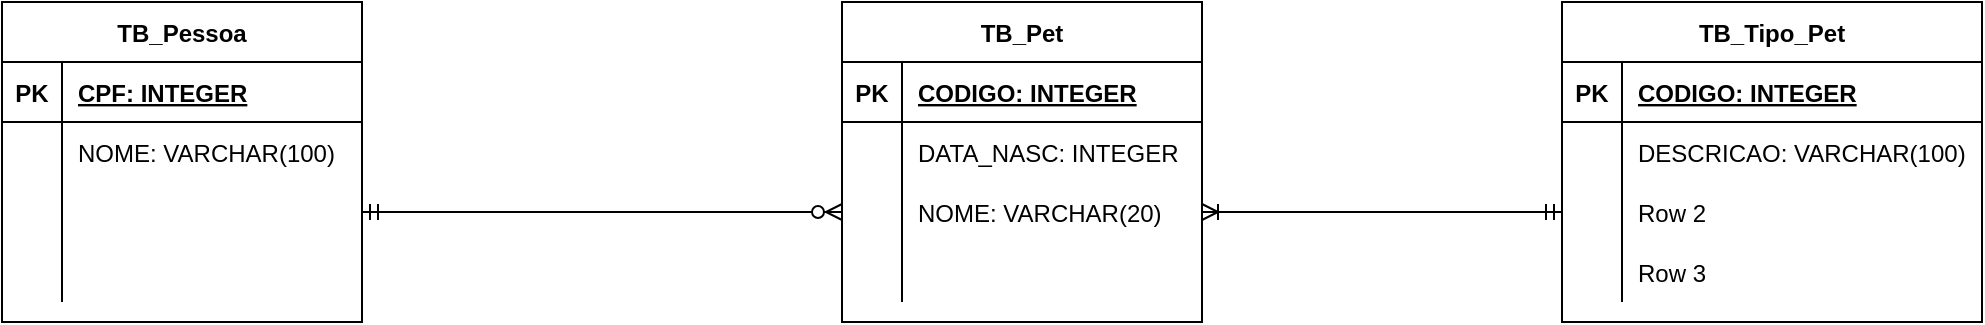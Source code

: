 <mxfile version="20.4.0" type="github">
  <diagram id="k353Z2IWL1qh15y1xzuX" name="Page-1">
    <mxGraphModel dx="1447" dy="740" grid="1" gridSize="10" guides="1" tooltips="1" connect="1" arrows="1" fold="1" page="1" pageScale="1" pageWidth="850" pageHeight="1100" math="0" shadow="0">
      <root>
        <mxCell id="0" />
        <mxCell id="1" parent="0" />
        <mxCell id="lVZZGugeRD6dLJ1q2P6m-48" value="" style="fontSize=12;html=1;endArrow=ERoneToMany;rounded=0;entryX=1;entryY=0.5;entryDx=0;entryDy=0;" edge="1" parent="1" target="lVZZGugeRD6dLJ1q2P6m-21">
          <mxGeometry width="100" height="100" relative="1" as="geometry">
            <mxPoint x="1020" y="255" as="sourcePoint" />
            <mxPoint x="940" y="260" as="targetPoint" />
          </mxGeometry>
        </mxCell>
        <mxCell id="lVZZGugeRD6dLJ1q2P6m-1" value="TB_Pessoa" style="shape=table;startSize=30;container=1;collapsible=1;childLayout=tableLayout;fixedRows=1;rowLines=0;fontStyle=1;align=center;resizeLast=1;" vertex="1" parent="1">
          <mxGeometry x="330" y="150" width="180" height="160" as="geometry" />
        </mxCell>
        <mxCell id="lVZZGugeRD6dLJ1q2P6m-2" value="" style="shape=tableRow;horizontal=0;startSize=0;swimlaneHead=0;swimlaneBody=0;fillColor=none;collapsible=0;dropTarget=0;points=[[0,0.5],[1,0.5]];portConstraint=eastwest;top=0;left=0;right=0;bottom=1;" vertex="1" parent="lVZZGugeRD6dLJ1q2P6m-1">
          <mxGeometry y="30" width="180" height="30" as="geometry" />
        </mxCell>
        <mxCell id="lVZZGugeRD6dLJ1q2P6m-3" value="PK" style="shape=partialRectangle;connectable=0;fillColor=none;top=0;left=0;bottom=0;right=0;fontStyle=1;overflow=hidden;" vertex="1" parent="lVZZGugeRD6dLJ1q2P6m-2">
          <mxGeometry width="30" height="30" as="geometry">
            <mxRectangle width="30" height="30" as="alternateBounds" />
          </mxGeometry>
        </mxCell>
        <mxCell id="lVZZGugeRD6dLJ1q2P6m-4" value="CPF: INTEGER" style="shape=partialRectangle;connectable=0;fillColor=none;top=0;left=0;bottom=0;right=0;align=left;spacingLeft=6;fontStyle=5;overflow=hidden;" vertex="1" parent="lVZZGugeRD6dLJ1q2P6m-2">
          <mxGeometry x="30" width="150" height="30" as="geometry">
            <mxRectangle width="150" height="30" as="alternateBounds" />
          </mxGeometry>
        </mxCell>
        <mxCell id="lVZZGugeRD6dLJ1q2P6m-5" value="" style="shape=tableRow;horizontal=0;startSize=0;swimlaneHead=0;swimlaneBody=0;fillColor=none;collapsible=0;dropTarget=0;points=[[0,0.5],[1,0.5]];portConstraint=eastwest;top=0;left=0;right=0;bottom=0;" vertex="1" parent="lVZZGugeRD6dLJ1q2P6m-1">
          <mxGeometry y="60" width="180" height="30" as="geometry" />
        </mxCell>
        <mxCell id="lVZZGugeRD6dLJ1q2P6m-6" value="" style="shape=partialRectangle;connectable=0;fillColor=none;top=0;left=0;bottom=0;right=0;editable=1;overflow=hidden;" vertex="1" parent="lVZZGugeRD6dLJ1q2P6m-5">
          <mxGeometry width="30" height="30" as="geometry">
            <mxRectangle width="30" height="30" as="alternateBounds" />
          </mxGeometry>
        </mxCell>
        <mxCell id="lVZZGugeRD6dLJ1q2P6m-7" value="NOME: VARCHAR(100)" style="shape=partialRectangle;connectable=0;fillColor=none;top=0;left=0;bottom=0;right=0;align=left;spacingLeft=6;overflow=hidden;" vertex="1" parent="lVZZGugeRD6dLJ1q2P6m-5">
          <mxGeometry x="30" width="150" height="30" as="geometry">
            <mxRectangle width="150" height="30" as="alternateBounds" />
          </mxGeometry>
        </mxCell>
        <mxCell id="lVZZGugeRD6dLJ1q2P6m-8" value="" style="shape=tableRow;horizontal=0;startSize=0;swimlaneHead=0;swimlaneBody=0;fillColor=none;collapsible=0;dropTarget=0;points=[[0,0.5],[1,0.5]];portConstraint=eastwest;top=0;left=0;right=0;bottom=0;" vertex="1" parent="lVZZGugeRD6dLJ1q2P6m-1">
          <mxGeometry y="90" width="180" height="30" as="geometry" />
        </mxCell>
        <mxCell id="lVZZGugeRD6dLJ1q2P6m-9" value="" style="shape=partialRectangle;connectable=0;fillColor=none;top=0;left=0;bottom=0;right=0;editable=1;overflow=hidden;" vertex="1" parent="lVZZGugeRD6dLJ1q2P6m-8">
          <mxGeometry width="30" height="30" as="geometry">
            <mxRectangle width="30" height="30" as="alternateBounds" />
          </mxGeometry>
        </mxCell>
        <mxCell id="lVZZGugeRD6dLJ1q2P6m-10" value="" style="shape=partialRectangle;connectable=0;fillColor=none;top=0;left=0;bottom=0;right=0;align=left;spacingLeft=6;overflow=hidden;" vertex="1" parent="lVZZGugeRD6dLJ1q2P6m-8">
          <mxGeometry x="30" width="150" height="30" as="geometry">
            <mxRectangle width="150" height="30" as="alternateBounds" />
          </mxGeometry>
        </mxCell>
        <mxCell id="lVZZGugeRD6dLJ1q2P6m-11" value="" style="shape=tableRow;horizontal=0;startSize=0;swimlaneHead=0;swimlaneBody=0;fillColor=none;collapsible=0;dropTarget=0;points=[[0,0.5],[1,0.5]];portConstraint=eastwest;top=0;left=0;right=0;bottom=0;" vertex="1" parent="lVZZGugeRD6dLJ1q2P6m-1">
          <mxGeometry y="120" width="180" height="30" as="geometry" />
        </mxCell>
        <mxCell id="lVZZGugeRD6dLJ1q2P6m-12" value="" style="shape=partialRectangle;connectable=0;fillColor=none;top=0;left=0;bottom=0;right=0;editable=1;overflow=hidden;" vertex="1" parent="lVZZGugeRD6dLJ1q2P6m-11">
          <mxGeometry width="30" height="30" as="geometry">
            <mxRectangle width="30" height="30" as="alternateBounds" />
          </mxGeometry>
        </mxCell>
        <mxCell id="lVZZGugeRD6dLJ1q2P6m-13" value="" style="shape=partialRectangle;connectable=0;fillColor=none;top=0;left=0;bottom=0;right=0;align=left;spacingLeft=6;overflow=hidden;" vertex="1" parent="lVZZGugeRD6dLJ1q2P6m-11">
          <mxGeometry x="30" width="150" height="30" as="geometry">
            <mxRectangle width="150" height="30" as="alternateBounds" />
          </mxGeometry>
        </mxCell>
        <mxCell id="lVZZGugeRD6dLJ1q2P6m-14" value="TB_Pet" style="shape=table;startSize=30;container=1;collapsible=1;childLayout=tableLayout;fixedRows=1;rowLines=0;fontStyle=1;align=center;resizeLast=1;" vertex="1" parent="1">
          <mxGeometry x="750" y="150" width="180" height="160" as="geometry" />
        </mxCell>
        <mxCell id="lVZZGugeRD6dLJ1q2P6m-15" value="" style="shape=tableRow;horizontal=0;startSize=0;swimlaneHead=0;swimlaneBody=0;fillColor=none;collapsible=0;dropTarget=0;points=[[0,0.5],[1,0.5]];portConstraint=eastwest;top=0;left=0;right=0;bottom=1;" vertex="1" parent="lVZZGugeRD6dLJ1q2P6m-14">
          <mxGeometry y="30" width="180" height="30" as="geometry" />
        </mxCell>
        <mxCell id="lVZZGugeRD6dLJ1q2P6m-16" value="PK" style="shape=partialRectangle;connectable=0;fillColor=none;top=0;left=0;bottom=0;right=0;fontStyle=1;overflow=hidden;" vertex="1" parent="lVZZGugeRD6dLJ1q2P6m-15">
          <mxGeometry width="30" height="30" as="geometry">
            <mxRectangle width="30" height="30" as="alternateBounds" />
          </mxGeometry>
        </mxCell>
        <mxCell id="lVZZGugeRD6dLJ1q2P6m-17" value="CODIGO: INTEGER" style="shape=partialRectangle;connectable=0;fillColor=none;top=0;left=0;bottom=0;right=0;align=left;spacingLeft=6;fontStyle=5;overflow=hidden;" vertex="1" parent="lVZZGugeRD6dLJ1q2P6m-15">
          <mxGeometry x="30" width="150" height="30" as="geometry">
            <mxRectangle width="150" height="30" as="alternateBounds" />
          </mxGeometry>
        </mxCell>
        <mxCell id="lVZZGugeRD6dLJ1q2P6m-18" value="" style="shape=tableRow;horizontal=0;startSize=0;swimlaneHead=0;swimlaneBody=0;fillColor=none;collapsible=0;dropTarget=0;points=[[0,0.5],[1,0.5]];portConstraint=eastwest;top=0;left=0;right=0;bottom=0;" vertex="1" parent="lVZZGugeRD6dLJ1q2P6m-14">
          <mxGeometry y="60" width="180" height="30" as="geometry" />
        </mxCell>
        <mxCell id="lVZZGugeRD6dLJ1q2P6m-19" value="" style="shape=partialRectangle;connectable=0;fillColor=none;top=0;left=0;bottom=0;right=0;editable=1;overflow=hidden;" vertex="1" parent="lVZZGugeRD6dLJ1q2P6m-18">
          <mxGeometry width="30" height="30" as="geometry">
            <mxRectangle width="30" height="30" as="alternateBounds" />
          </mxGeometry>
        </mxCell>
        <mxCell id="lVZZGugeRD6dLJ1q2P6m-20" value="DATA_NASC: INTEGER" style="shape=partialRectangle;connectable=0;fillColor=none;top=0;left=0;bottom=0;right=0;align=left;spacingLeft=6;overflow=hidden;" vertex="1" parent="lVZZGugeRD6dLJ1q2P6m-18">
          <mxGeometry x="30" width="150" height="30" as="geometry">
            <mxRectangle width="150" height="30" as="alternateBounds" />
          </mxGeometry>
        </mxCell>
        <mxCell id="lVZZGugeRD6dLJ1q2P6m-21" value="" style="shape=tableRow;horizontal=0;startSize=0;swimlaneHead=0;swimlaneBody=0;fillColor=none;collapsible=0;dropTarget=0;points=[[0,0.5],[1,0.5]];portConstraint=eastwest;top=0;left=0;right=0;bottom=0;" vertex="1" parent="lVZZGugeRD6dLJ1q2P6m-14">
          <mxGeometry y="90" width="180" height="30" as="geometry" />
        </mxCell>
        <mxCell id="lVZZGugeRD6dLJ1q2P6m-22" value="" style="shape=partialRectangle;connectable=0;fillColor=none;top=0;left=0;bottom=0;right=0;editable=1;overflow=hidden;" vertex="1" parent="lVZZGugeRD6dLJ1q2P6m-21">
          <mxGeometry width="30" height="30" as="geometry">
            <mxRectangle width="30" height="30" as="alternateBounds" />
          </mxGeometry>
        </mxCell>
        <mxCell id="lVZZGugeRD6dLJ1q2P6m-23" value="NOME: VARCHAR(20)" style="shape=partialRectangle;connectable=0;fillColor=none;top=0;left=0;bottom=0;right=0;align=left;spacingLeft=6;overflow=hidden;" vertex="1" parent="lVZZGugeRD6dLJ1q2P6m-21">
          <mxGeometry x="30" width="150" height="30" as="geometry">
            <mxRectangle width="150" height="30" as="alternateBounds" />
          </mxGeometry>
        </mxCell>
        <mxCell id="lVZZGugeRD6dLJ1q2P6m-24" value="" style="shape=tableRow;horizontal=0;startSize=0;swimlaneHead=0;swimlaneBody=0;fillColor=none;collapsible=0;dropTarget=0;points=[[0,0.5],[1,0.5]];portConstraint=eastwest;top=0;left=0;right=0;bottom=0;" vertex="1" parent="lVZZGugeRD6dLJ1q2P6m-14">
          <mxGeometry y="120" width="180" height="30" as="geometry" />
        </mxCell>
        <mxCell id="lVZZGugeRD6dLJ1q2P6m-25" value="" style="shape=partialRectangle;connectable=0;fillColor=none;top=0;left=0;bottom=0;right=0;editable=1;overflow=hidden;" vertex="1" parent="lVZZGugeRD6dLJ1q2P6m-24">
          <mxGeometry width="30" height="30" as="geometry">
            <mxRectangle width="30" height="30" as="alternateBounds" />
          </mxGeometry>
        </mxCell>
        <mxCell id="lVZZGugeRD6dLJ1q2P6m-26" value="" style="shape=partialRectangle;connectable=0;fillColor=none;top=0;left=0;bottom=0;right=0;align=left;spacingLeft=6;overflow=hidden;" vertex="1" parent="lVZZGugeRD6dLJ1q2P6m-24">
          <mxGeometry x="30" width="150" height="30" as="geometry">
            <mxRectangle width="150" height="30" as="alternateBounds" />
          </mxGeometry>
        </mxCell>
        <mxCell id="lVZZGugeRD6dLJ1q2P6m-31" value="" style="fontSize=12;html=1;endArrow=ERmandOne;rounded=0;entryX=1;entryY=0.5;entryDx=0;entryDy=0;" edge="1" parent="1" target="lVZZGugeRD6dLJ1q2P6m-8">
          <mxGeometry width="100" height="100" relative="1" as="geometry">
            <mxPoint x="630" y="255" as="sourcePoint" />
            <mxPoint x="590" y="230" as="targetPoint" />
          </mxGeometry>
        </mxCell>
        <mxCell id="lVZZGugeRD6dLJ1q2P6m-32" value="" style="edgeStyle=entityRelationEdgeStyle;fontSize=12;html=1;endArrow=ERzeroToMany;endFill=1;rounded=0;entryX=0;entryY=0.5;entryDx=0;entryDy=0;" edge="1" parent="1" target="lVZZGugeRD6dLJ1q2P6m-21">
          <mxGeometry width="100" height="100" relative="1" as="geometry">
            <mxPoint x="630" y="255" as="sourcePoint" />
            <mxPoint x="700" y="250" as="targetPoint" />
          </mxGeometry>
        </mxCell>
        <mxCell id="lVZZGugeRD6dLJ1q2P6m-33" value="TB_Tipo_Pet" style="shape=table;startSize=30;container=1;collapsible=1;childLayout=tableLayout;fixedRows=1;rowLines=0;fontStyle=1;align=center;resizeLast=1;" vertex="1" parent="1">
          <mxGeometry x="1110" y="150" width="210" height="160" as="geometry" />
        </mxCell>
        <mxCell id="lVZZGugeRD6dLJ1q2P6m-34" value="" style="shape=tableRow;horizontal=0;startSize=0;swimlaneHead=0;swimlaneBody=0;fillColor=none;collapsible=0;dropTarget=0;points=[[0,0.5],[1,0.5]];portConstraint=eastwest;top=0;left=0;right=0;bottom=1;" vertex="1" parent="lVZZGugeRD6dLJ1q2P6m-33">
          <mxGeometry y="30" width="210" height="30" as="geometry" />
        </mxCell>
        <mxCell id="lVZZGugeRD6dLJ1q2P6m-35" value="PK" style="shape=partialRectangle;connectable=0;fillColor=none;top=0;left=0;bottom=0;right=0;fontStyle=1;overflow=hidden;" vertex="1" parent="lVZZGugeRD6dLJ1q2P6m-34">
          <mxGeometry width="30" height="30" as="geometry">
            <mxRectangle width="30" height="30" as="alternateBounds" />
          </mxGeometry>
        </mxCell>
        <mxCell id="lVZZGugeRD6dLJ1q2P6m-36" value="CODIGO: INTEGER" style="shape=partialRectangle;connectable=0;fillColor=none;top=0;left=0;bottom=0;right=0;align=left;spacingLeft=6;fontStyle=5;overflow=hidden;" vertex="1" parent="lVZZGugeRD6dLJ1q2P6m-34">
          <mxGeometry x="30" width="180" height="30" as="geometry">
            <mxRectangle width="180" height="30" as="alternateBounds" />
          </mxGeometry>
        </mxCell>
        <mxCell id="lVZZGugeRD6dLJ1q2P6m-37" value="" style="shape=tableRow;horizontal=0;startSize=0;swimlaneHead=0;swimlaneBody=0;fillColor=none;collapsible=0;dropTarget=0;points=[[0,0.5],[1,0.5]];portConstraint=eastwest;top=0;left=0;right=0;bottom=0;" vertex="1" parent="lVZZGugeRD6dLJ1q2P6m-33">
          <mxGeometry y="60" width="210" height="30" as="geometry" />
        </mxCell>
        <mxCell id="lVZZGugeRD6dLJ1q2P6m-38" value="" style="shape=partialRectangle;connectable=0;fillColor=none;top=0;left=0;bottom=0;right=0;editable=1;overflow=hidden;" vertex="1" parent="lVZZGugeRD6dLJ1q2P6m-37">
          <mxGeometry width="30" height="30" as="geometry">
            <mxRectangle width="30" height="30" as="alternateBounds" />
          </mxGeometry>
        </mxCell>
        <mxCell id="lVZZGugeRD6dLJ1q2P6m-39" value="DESCRICAO: VARCHAR(100)" style="shape=partialRectangle;connectable=0;fillColor=none;top=0;left=0;bottom=0;right=0;align=left;spacingLeft=6;overflow=hidden;" vertex="1" parent="lVZZGugeRD6dLJ1q2P6m-37">
          <mxGeometry x="30" width="180" height="30" as="geometry">
            <mxRectangle width="180" height="30" as="alternateBounds" />
          </mxGeometry>
        </mxCell>
        <mxCell id="lVZZGugeRD6dLJ1q2P6m-40" value="" style="shape=tableRow;horizontal=0;startSize=0;swimlaneHead=0;swimlaneBody=0;fillColor=none;collapsible=0;dropTarget=0;points=[[0,0.5],[1,0.5]];portConstraint=eastwest;top=0;left=0;right=0;bottom=0;" vertex="1" parent="lVZZGugeRD6dLJ1q2P6m-33">
          <mxGeometry y="90" width="210" height="30" as="geometry" />
        </mxCell>
        <mxCell id="lVZZGugeRD6dLJ1q2P6m-41" value="" style="shape=partialRectangle;connectable=0;fillColor=none;top=0;left=0;bottom=0;right=0;editable=1;overflow=hidden;" vertex="1" parent="lVZZGugeRD6dLJ1q2P6m-40">
          <mxGeometry width="30" height="30" as="geometry">
            <mxRectangle width="30" height="30" as="alternateBounds" />
          </mxGeometry>
        </mxCell>
        <mxCell id="lVZZGugeRD6dLJ1q2P6m-42" value="Row 2" style="shape=partialRectangle;connectable=0;fillColor=none;top=0;left=0;bottom=0;right=0;align=left;spacingLeft=6;overflow=hidden;" vertex="1" parent="lVZZGugeRD6dLJ1q2P6m-40">
          <mxGeometry x="30" width="180" height="30" as="geometry">
            <mxRectangle width="180" height="30" as="alternateBounds" />
          </mxGeometry>
        </mxCell>
        <mxCell id="lVZZGugeRD6dLJ1q2P6m-43" value="" style="shape=tableRow;horizontal=0;startSize=0;swimlaneHead=0;swimlaneBody=0;fillColor=none;collapsible=0;dropTarget=0;points=[[0,0.5],[1,0.5]];portConstraint=eastwest;top=0;left=0;right=0;bottom=0;" vertex="1" parent="lVZZGugeRD6dLJ1q2P6m-33">
          <mxGeometry y="120" width="210" height="30" as="geometry" />
        </mxCell>
        <mxCell id="lVZZGugeRD6dLJ1q2P6m-44" value="" style="shape=partialRectangle;connectable=0;fillColor=none;top=0;left=0;bottom=0;right=0;editable=1;overflow=hidden;" vertex="1" parent="lVZZGugeRD6dLJ1q2P6m-43">
          <mxGeometry width="30" height="30" as="geometry">
            <mxRectangle width="30" height="30" as="alternateBounds" />
          </mxGeometry>
        </mxCell>
        <mxCell id="lVZZGugeRD6dLJ1q2P6m-45" value="Row 3" style="shape=partialRectangle;connectable=0;fillColor=none;top=0;left=0;bottom=0;right=0;align=left;spacingLeft=6;overflow=hidden;" vertex="1" parent="lVZZGugeRD6dLJ1q2P6m-43">
          <mxGeometry x="30" width="180" height="30" as="geometry">
            <mxRectangle width="180" height="30" as="alternateBounds" />
          </mxGeometry>
        </mxCell>
        <mxCell id="lVZZGugeRD6dLJ1q2P6m-46" value="" style="edgeStyle=entityRelationEdgeStyle;fontSize=12;html=1;endArrow=ERmandOne;rounded=0;entryX=0;entryY=0.5;entryDx=0;entryDy=0;" edge="1" parent="1" target="lVZZGugeRD6dLJ1q2P6m-40">
          <mxGeometry width="100" height="100" relative="1" as="geometry">
            <mxPoint x="1020" y="255" as="sourcePoint" />
            <mxPoint x="1040" y="170" as="targetPoint" />
          </mxGeometry>
        </mxCell>
      </root>
    </mxGraphModel>
  </diagram>
</mxfile>
